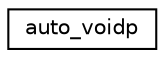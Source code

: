 digraph "Graphical Class Hierarchy"
{
  edge [fontname="Helvetica",fontsize="10",labelfontname="Helvetica",labelfontsize="10"];
  node [fontname="Helvetica",fontsize="10",shape=record];
  rankdir="LR";
  Node1 [label="auto_voidp",height=0.2,width=0.4,color="black", fillcolor="white", style="filled",URL="$classauto__voidp.html"];
}

